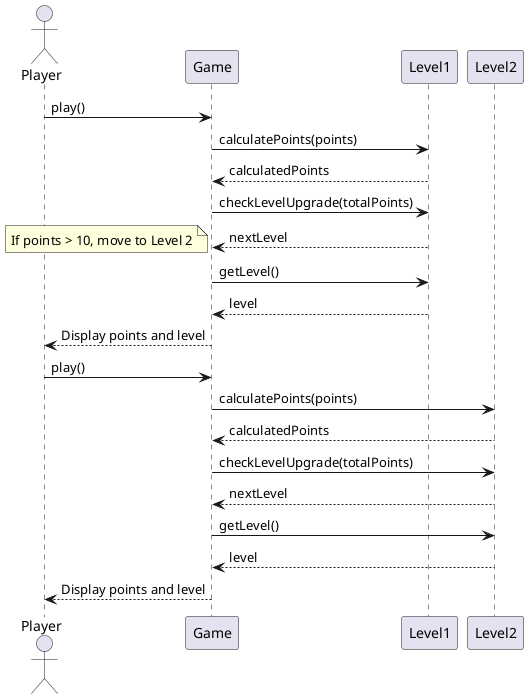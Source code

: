 @startuml

actor Player

Player -> Game: play()
Game -> Level1: calculatePoints(points)
Level1 --> Game: calculatedPoints
Game -> Level1: checkLevelUpgrade(totalPoints)
Level1 --> Game: nextLevel
note left: If points > 10, move to Level 2
Game -> Level1: getLevel()
Level1 --> Game: level
Game --> Player: Display points and level

Player -> Game: play()
Game -> Level2: calculatePoints(points)
Level2 --> Game: calculatedPoints
Game -> Level2: checkLevelUpgrade(totalPoints)
Level2 --> Game: nextLevel
Game -> Level2: getLevel()
Level2 --> Game: level
Game --> Player: Display points and level


@enduml
